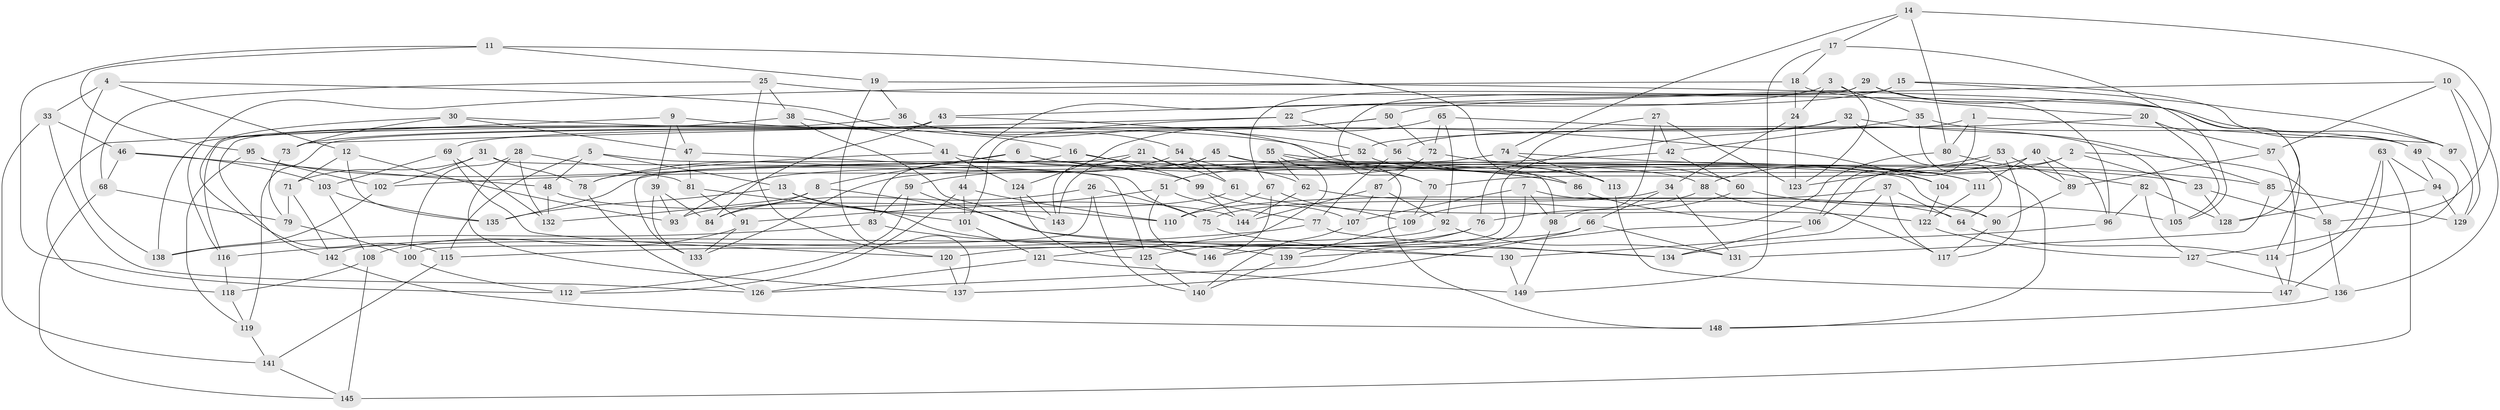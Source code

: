 // coarse degree distribution, {7: 0.06756756756756757, 12: 0.013513513513513514, 10: 0.05405405405405406, 14: 0.013513513513513514, 4: 0.40540540540540543, 6: 0.28378378378378377, 8: 0.12162162162162163, 9: 0.013513513513513514, 5: 0.013513513513513514, 3: 0.013513513513513514}
// Generated by graph-tools (version 1.1) at 2025/20/03/04/25 18:20:57]
// undirected, 149 vertices, 298 edges
graph export_dot {
graph [start="1"]
  node [color=gray90,style=filled];
  1;
  2;
  3;
  4;
  5;
  6;
  7;
  8;
  9;
  10;
  11;
  12;
  13;
  14;
  15;
  16;
  17;
  18;
  19;
  20;
  21;
  22;
  23;
  24;
  25;
  26;
  27;
  28;
  29;
  30;
  31;
  32;
  33;
  34;
  35;
  36;
  37;
  38;
  39;
  40;
  41;
  42;
  43;
  44;
  45;
  46;
  47;
  48;
  49;
  50;
  51;
  52;
  53;
  54;
  55;
  56;
  57;
  58;
  59;
  60;
  61;
  62;
  63;
  64;
  65;
  66;
  67;
  68;
  69;
  70;
  71;
  72;
  73;
  74;
  75;
  76;
  77;
  78;
  79;
  80;
  81;
  82;
  83;
  84;
  85;
  86;
  87;
  88;
  89;
  90;
  91;
  92;
  93;
  94;
  95;
  96;
  97;
  98;
  99;
  100;
  101;
  102;
  103;
  104;
  105;
  106;
  107;
  108;
  109;
  110;
  111;
  112;
  113;
  114;
  115;
  116;
  117;
  118;
  119;
  120;
  121;
  122;
  123;
  124;
  125;
  126;
  127;
  128;
  129;
  130;
  131;
  132;
  133;
  134;
  135;
  136;
  137;
  138;
  139;
  140;
  141;
  142;
  143;
  144;
  145;
  146;
  147;
  148;
  149;
  1 -- 106;
  1 -- 80;
  1 -- 97;
  1 -- 119;
  2 -- 58;
  2 -- 88;
  2 -- 133;
  2 -- 23;
  3 -- 44;
  3 -- 35;
  3 -- 24;
  3 -- 123;
  4 -- 12;
  4 -- 138;
  4 -- 16;
  4 -- 33;
  5 -- 48;
  5 -- 115;
  5 -- 90;
  5 -- 13;
  6 -- 104;
  6 -- 86;
  6 -- 78;
  6 -- 8;
  7 -- 98;
  7 -- 126;
  7 -- 107;
  7 -- 90;
  8 -- 84;
  8 -- 132;
  8 -- 134;
  9 -- 39;
  9 -- 104;
  9 -- 118;
  9 -- 47;
  10 -- 50;
  10 -- 136;
  10 -- 129;
  10 -- 57;
  11 -- 19;
  11 -- 86;
  11 -- 112;
  11 -- 95;
  12 -- 93;
  12 -- 71;
  12 -- 135;
  13 -- 135;
  13 -- 139;
  13 -- 110;
  14 -- 58;
  14 -- 17;
  14 -- 74;
  14 -- 80;
  15 -- 22;
  15 -- 49;
  15 -- 97;
  15 -- 70;
  16 -- 99;
  16 -- 23;
  16 -- 133;
  17 -- 105;
  17 -- 18;
  17 -- 149;
  18 -- 20;
  18 -- 24;
  18 -- 116;
  19 -- 114;
  19 -- 137;
  19 -- 36;
  20 -- 57;
  20 -- 52;
  20 -- 105;
  21 -- 61;
  21 -- 83;
  21 -- 143;
  21 -- 62;
  22 -- 101;
  22 -- 56;
  22 -- 73;
  23 -- 128;
  23 -- 58;
  24 -- 34;
  24 -- 123;
  25 -- 97;
  25 -- 120;
  25 -- 68;
  25 -- 38;
  26 -- 100;
  26 -- 84;
  26 -- 75;
  26 -- 140;
  27 -- 76;
  27 -- 42;
  27 -- 123;
  27 -- 98;
  28 -- 132;
  28 -- 137;
  28 -- 100;
  28 -- 81;
  29 -- 43;
  29 -- 67;
  29 -- 96;
  29 -- 128;
  30 -- 47;
  30 -- 115;
  30 -- 73;
  30 -- 113;
  31 -- 71;
  31 -- 102;
  31 -- 78;
  31 -- 125;
  32 -- 64;
  32 -- 56;
  32 -- 85;
  32 -- 146;
  33 -- 46;
  33 -- 126;
  33 -- 141;
  34 -- 131;
  34 -- 75;
  34 -- 66;
  35 -- 42;
  35 -- 148;
  35 -- 49;
  36 -- 54;
  36 -- 116;
  36 -- 70;
  37 -- 130;
  37 -- 117;
  37 -- 64;
  37 -- 110;
  38 -- 143;
  38 -- 138;
  38 -- 41;
  39 -- 133;
  39 -- 84;
  39 -- 93;
  40 -- 70;
  40 -- 89;
  40 -- 111;
  40 -- 96;
  41 -- 124;
  41 -- 86;
  41 -- 78;
  42 -- 60;
  42 -- 51;
  43 -- 84;
  43 -- 52;
  43 -- 142;
  44 -- 112;
  44 -- 110;
  44 -- 101;
  45 -- 104;
  45 -- 148;
  45 -- 135;
  45 -- 143;
  46 -- 103;
  46 -- 48;
  46 -- 68;
  47 -- 81;
  47 -- 75;
  48 -- 132;
  48 -- 144;
  49 -- 127;
  49 -- 94;
  50 -- 72;
  50 -- 73;
  50 -- 69;
  51 -- 91;
  51 -- 146;
  51 -- 77;
  52 -- 102;
  52 -- 111;
  53 -- 106;
  53 -- 89;
  53 -- 123;
  53 -- 117;
  54 -- 59;
  54 -- 61;
  54 -- 113;
  55 -- 98;
  55 -- 121;
  55 -- 88;
  55 -- 62;
  56 -- 60;
  56 -- 77;
  57 -- 89;
  57 -- 147;
  58 -- 136;
  59 -- 83;
  59 -- 130;
  59 -- 112;
  60 -- 76;
  60 -- 105;
  61 -- 93;
  61 -- 122;
  62 -- 64;
  62 -- 144;
  63 -- 94;
  63 -- 114;
  63 -- 147;
  63 -- 145;
  64 -- 114;
  65 -- 72;
  65 -- 124;
  65 -- 92;
  65 -- 105;
  66 -- 115;
  66 -- 131;
  66 -- 137;
  67 -- 110;
  67 -- 109;
  67 -- 146;
  68 -- 79;
  68 -- 145;
  69 -- 120;
  69 -- 132;
  69 -- 103;
  70 -- 109;
  71 -- 142;
  71 -- 79;
  72 -- 111;
  72 -- 87;
  73 -- 79;
  74 -- 113;
  74 -- 93;
  74 -- 85;
  75 -- 130;
  76 -- 120;
  76 -- 125;
  77 -- 116;
  77 -- 134;
  78 -- 126;
  79 -- 100;
  80 -- 82;
  80 -- 139;
  81 -- 91;
  81 -- 101;
  82 -- 127;
  82 -- 96;
  82 -- 128;
  83 -- 146;
  83 -- 138;
  85 -- 129;
  85 -- 131;
  86 -- 106;
  87 -- 144;
  87 -- 107;
  87 -- 92;
  88 -- 109;
  88 -- 117;
  89 -- 90;
  90 -- 117;
  91 -- 108;
  91 -- 133;
  92 -- 131;
  92 -- 142;
  94 -- 129;
  94 -- 128;
  95 -- 102;
  95 -- 119;
  95 -- 99;
  96 -- 134;
  97 -- 129;
  98 -- 149;
  99 -- 107;
  99 -- 144;
  100 -- 112;
  101 -- 121;
  102 -- 138;
  103 -- 108;
  103 -- 135;
  104 -- 122;
  106 -- 134;
  107 -- 140;
  108 -- 118;
  108 -- 145;
  109 -- 139;
  111 -- 122;
  113 -- 147;
  114 -- 147;
  115 -- 141;
  116 -- 118;
  118 -- 119;
  119 -- 141;
  120 -- 137;
  121 -- 149;
  121 -- 126;
  122 -- 127;
  124 -- 125;
  124 -- 143;
  125 -- 140;
  127 -- 136;
  130 -- 149;
  136 -- 148;
  139 -- 140;
  141 -- 145;
  142 -- 148;
}
